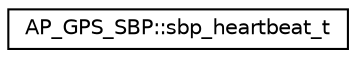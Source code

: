 digraph "Graphical Class Hierarchy"
{
 // INTERACTIVE_SVG=YES
  edge [fontname="Helvetica",fontsize="10",labelfontname="Helvetica",labelfontsize="10"];
  node [fontname="Helvetica",fontsize="10",shape=record];
  rankdir="LR";
  Node1 [label="AP_GPS_SBP::sbp_heartbeat_t",height=0.2,width=0.4,color="black", fillcolor="white", style="filled",URL="$structAP__GPS__SBP_1_1sbp__heartbeat__t.html"];
}

